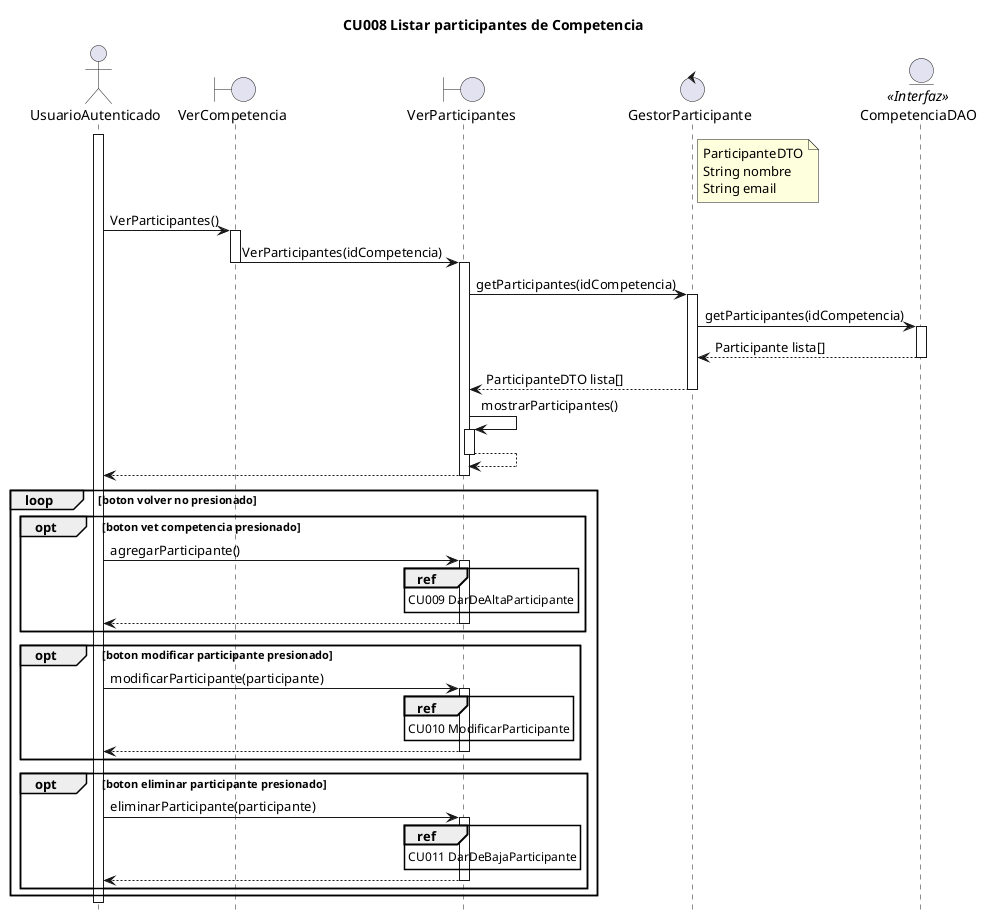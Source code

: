 @startuml
title CU008 Listar participantes de Competencia
hide footbox
actor UsuarioAutenticado as us
boundary VerCompetencia as in1
boundary VerParticipantes as in2
control GestorParticipante as g1

note right of g1
ParticipanteDTO
String nombre
String email
end note



entity CompetenciaDAO  as dao1 <<Interfaz>>
'entity "p:Participante" as p

activate us
us -> in1: VerParticipantes()

activate in1
in1 -> in2: VerParticipantes(idCompetencia)
deactivate in1

activate in2
in2 -> g1: getParticipantes(idCompetencia)

activate g1
g1 -> dao1: getParticipantes(idCompetencia)

activate dao1
dao1 --> g1: Participante lista[]
deactivate dao1

'loop foreach participante in listaParticipantes
'g1 -> p: getNombre()
'p --> g1: nombre
'g1 -> p: getEmail()
'p --> g1: email
'end

g1 --> in2: ParticipanteDTO lista[]
deactivate g1

in2 -> in2: mostrarParticipantes()
activate in2
in2 --> in2
deactivate in2
in2 --> us
deactivate in2

loop boton volver no presionado

    opt boton vet competencia presionado
    us -> in2 : agregarParticipante()
    activate in2
    ref over in2
    CU009 DarDeAltaParticipante
    end
    in2 --> us
    deactivate in2
    end

    opt boton modificar participante presionado
    us -> in2 : modificarParticipante(participante)
    activate in2
    ref over in2
    CU010 ModificarParticipante
    end
    in2 --> us
    deactivate in2
    end

    opt boton eliminar participante presionado
    us -> in2 : eliminarParticipante(participante)
    activate in2
    ref over in2
    CU011 DarDeBajaParticipante
    end
    in2 --> us
    deactivate in2
    end

end
deactivate us





@enduml
